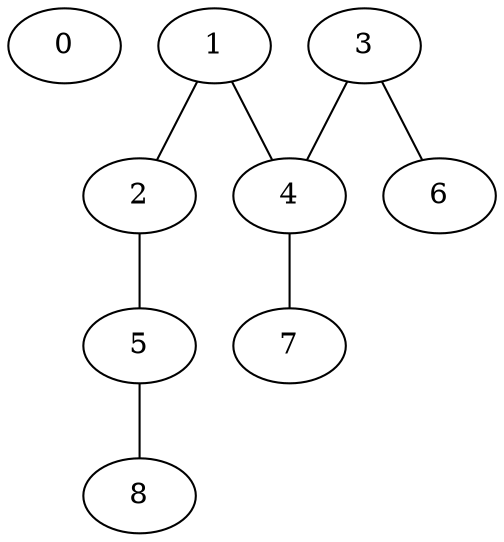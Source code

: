 strict graph {
0 [pos="0,0!" ]
1 [pos="1,0!" ]
2 [pos="2,0!" ]
3 [pos="0,-1!" ]
4 [pos="1,-1!" ]
5 [pos="2,-1!" ]
6 [pos="0,-2!" ]
7 [pos="1,-2!" ]
8 [pos="2,-2!" ]

1 -- 4
1 -- 2
2 -- 1
2 -- 5
3 -- 6
3 -- 4
4 -- 1
4 -- 3
4 -- 7
5 -- 2
5 -- 8
6 -- 3
7 -- 4
8 -- 5
}
